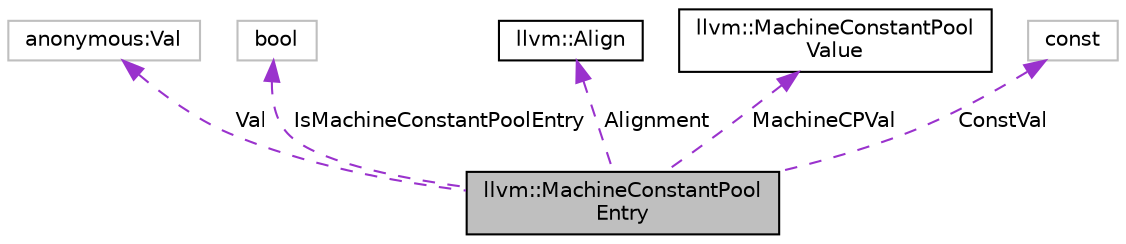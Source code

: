 digraph "llvm::MachineConstantPoolEntry"
{
 // LATEX_PDF_SIZE
  bgcolor="transparent";
  edge [fontname="Helvetica",fontsize="10",labelfontname="Helvetica",labelfontsize="10"];
  node [fontname="Helvetica",fontsize="10",shape=record];
  Node1 [label="llvm::MachineConstantPool\lEntry",height=0.2,width=0.4,color="black", fillcolor="grey75", style="filled", fontcolor="black",tooltip="This class is a data container for one entry in a MachineConstantPool."];
  Node2 -> Node1 [dir="back",color="darkorchid3",fontsize="10",style="dashed",label=" Val" ,fontname="Helvetica"];
  Node2 [label="anonymous:Val",height=0.2,width=0.4,color="grey75",tooltip=" "];
  Node3 -> Node1 [dir="back",color="darkorchid3",fontsize="10",style="dashed",label=" IsMachineConstantPoolEntry" ,fontname="Helvetica"];
  Node3 [label="bool",height=0.2,width=0.4,color="grey75",tooltip=" "];
  Node4 -> Node1 [dir="back",color="darkorchid3",fontsize="10",style="dashed",label=" Alignment" ,fontname="Helvetica"];
  Node4 [label="llvm::Align",height=0.2,width=0.4,color="black",URL="$structllvm_1_1Align.html",tooltip="This struct is a compact representation of a valid (non-zero power of two) alignment."];
  Node5 -> Node1 [dir="back",color="darkorchid3",fontsize="10",style="dashed",label=" MachineCPVal" ,fontname="Helvetica"];
  Node5 [label="llvm::MachineConstantPool\lValue",height=0.2,width=0.4,color="black",URL="$classllvm_1_1MachineConstantPoolValue.html",tooltip="Abstract base class for all machine specific constantpool value subclasses."];
  Node6 -> Node1 [dir="back",color="darkorchid3",fontsize="10",style="dashed",label=" ConstVal" ,fontname="Helvetica"];
  Node6 [label="const",height=0.2,width=0.4,color="grey75",tooltip=" "];
}
